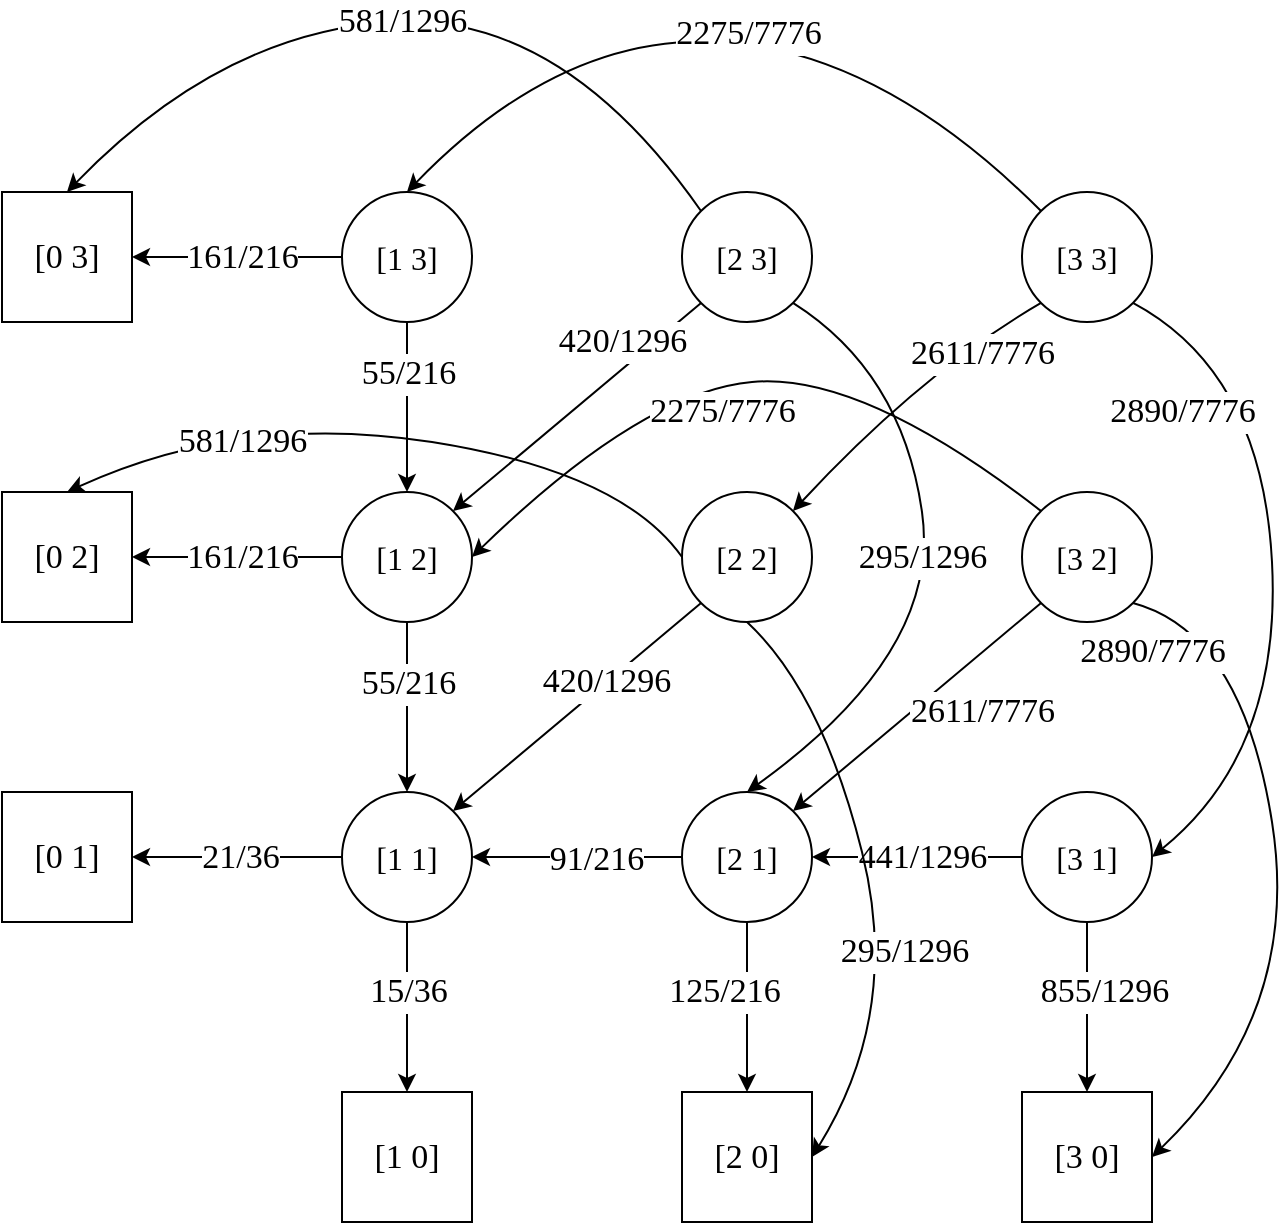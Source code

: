 <mxfile version="15.1.4" type="device"><diagram id="LHmz-3jESWEuP7y_V9xO" name="Page-1"><mxGraphModel dx="782" dy="793" grid="1" gridSize="10" guides="1" tooltips="1" connect="1" arrows="1" fold="1" page="1" pageScale="1" pageWidth="850" pageHeight="1100" math="0" shadow="0"><root><mxCell id="0"/><mxCell id="1" parent="0"/><mxCell id="qUGKz06C6sTsFULP4qC0-1" value="&lt;p style=&quot;font-size: 16px&quot;&gt;&lt;font face=&quot;Lucida Console&quot;&gt;[3 3]&lt;/font&gt;&lt;/p&gt;" style="ellipse;whiteSpace=wrap;html=1;aspect=fixed;" parent="1" vertex="1"><mxGeometry x="660" y="190" width="65" height="65" as="geometry"/></mxCell><mxCell id="qUGKz06C6sTsFULP4qC0-2" value="&lt;p style=&quot;font-size: 16px&quot;&gt;&lt;font face=&quot;Lucida Console&quot;&gt;[2 3]&lt;/font&gt;&lt;/p&gt;" style="ellipse;whiteSpace=wrap;html=1;aspect=fixed;" parent="1" vertex="1"><mxGeometry x="490" y="190" width="65" height="65" as="geometry"/></mxCell><mxCell id="qUGKz06C6sTsFULP4qC0-3" value="&lt;p style=&quot;font-size: 16px&quot;&gt;&lt;font face=&quot;Lucida Console&quot;&gt;[1 3]&lt;/font&gt;&lt;/p&gt;" style="ellipse;whiteSpace=wrap;html=1;aspect=fixed;" parent="1" vertex="1"><mxGeometry x="320" y="190" width="65" height="65" as="geometry"/></mxCell><mxCell id="qUGKz06C6sTsFULP4qC0-5" value="&lt;p style=&quot;font-size: 16px&quot;&gt;&lt;font face=&quot;Lucida Console&quot;&gt;[3 2]&lt;/font&gt;&lt;/p&gt;" style="ellipse;whiteSpace=wrap;html=1;aspect=fixed;" parent="1" vertex="1"><mxGeometry x="660" y="340" width="65" height="65" as="geometry"/></mxCell><mxCell id="qUGKz06C6sTsFULP4qC0-6" value="&lt;p style=&quot;font-size: 16px&quot;&gt;&lt;font face=&quot;Lucida Console&quot;&gt;[3 1]&lt;/font&gt;&lt;/p&gt;" style="ellipse;whiteSpace=wrap;html=1;aspect=fixed;" parent="1" vertex="1"><mxGeometry x="660" y="490" width="65" height="65" as="geometry"/></mxCell><mxCell id="qUGKz06C6sTsFULP4qC0-7" value="&lt;p style=&quot;font-size: 16px&quot;&gt;&lt;font face=&quot;Lucida Console&quot;&gt;[2 2]&lt;/font&gt;&lt;/p&gt;" style="ellipse;whiteSpace=wrap;html=1;aspect=fixed;" parent="1" vertex="1"><mxGeometry x="490" y="340" width="65" height="65" as="geometry"/></mxCell><mxCell id="qUGKz06C6sTsFULP4qC0-8" value="&lt;font face=&quot;Lucida Console&quot; style=&quot;font-size: 17px;&quot;&gt;[0 3]&lt;/font&gt;" style="whiteSpace=wrap;html=1;aspect=fixed;fontSize=17;" parent="1" vertex="1"><mxGeometry x="150" y="190" width="65" height="65" as="geometry"/></mxCell><mxCell id="qUGKz06C6sTsFULP4qC0-9" value="&lt;font face=&quot;Lucida Console&quot; style=&quot;font-size: 17px&quot;&gt;[3 0]&lt;/font&gt;" style="whiteSpace=wrap;html=1;aspect=fixed;fontSize=17;" parent="1" vertex="1"><mxGeometry x="660" y="640" width="65" height="65" as="geometry"/></mxCell><mxCell id="qUGKz06C6sTsFULP4qC0-10" value="&lt;font face=&quot;Lucida Console&quot; style=&quot;font-size: 17px&quot;&gt;[2 0]&lt;/font&gt;" style="whiteSpace=wrap;html=1;aspect=fixed;fontSize=17;" parent="1" vertex="1"><mxGeometry x="490" y="640" width="65" height="65" as="geometry"/></mxCell><mxCell id="qUGKz06C6sTsFULP4qC0-11" value="&lt;font face=&quot;Lucida Console&quot; style=&quot;font-size: 17px&quot;&gt;[1 0]&lt;/font&gt;" style="whiteSpace=wrap;html=1;aspect=fixed;fontSize=17;" parent="1" vertex="1"><mxGeometry x="320" y="640" width="65" height="65" as="geometry"/></mxCell><mxCell id="qUGKz06C6sTsFULP4qC0-12" value="&lt;font face=&quot;Lucida Console&quot; style=&quot;font-size: 17px&quot;&gt;[0 2]&lt;/font&gt;" style="whiteSpace=wrap;html=1;aspect=fixed;fontSize=17;" parent="1" vertex="1"><mxGeometry x="150" y="340" width="65" height="65" as="geometry"/></mxCell><mxCell id="qUGKz06C6sTsFULP4qC0-13" value="&lt;font face=&quot;Lucida Console&quot; style=&quot;font-size: 17px&quot;&gt;[0 1]&lt;/font&gt;" style="whiteSpace=wrap;html=1;aspect=fixed;fontSize=17;" parent="1" vertex="1"><mxGeometry x="150" y="490" width="65" height="65" as="geometry"/></mxCell><mxCell id="qUGKz06C6sTsFULP4qC0-14" value="&lt;p style=&quot;font-size: 16px&quot;&gt;&lt;font face=&quot;Lucida Console&quot;&gt;[1 2]&lt;/font&gt;&lt;/p&gt;" style="ellipse;whiteSpace=wrap;html=1;aspect=fixed;" parent="1" vertex="1"><mxGeometry x="320" y="340" width="65" height="65" as="geometry"/></mxCell><mxCell id="qUGKz06C6sTsFULP4qC0-15" value="&lt;p style=&quot;font-size: 16px&quot;&gt;&lt;font face=&quot;Lucida Console&quot;&gt;[2 1]&lt;/font&gt;&lt;/p&gt;" style="ellipse;whiteSpace=wrap;html=1;aspect=fixed;" parent="1" vertex="1"><mxGeometry x="490" y="490" width="65" height="65" as="geometry"/></mxCell><mxCell id="qUGKz06C6sTsFULP4qC0-16" value="&lt;p style=&quot;font-size: 16px&quot;&gt;&lt;font face=&quot;Lucida Console&quot;&gt;[1 1]&lt;/font&gt;&lt;/p&gt;" style="ellipse;whiteSpace=wrap;html=1;aspect=fixed;" parent="1" vertex="1"><mxGeometry x="320" y="490" width="65" height="65" as="geometry"/></mxCell><mxCell id="qUGKz06C6sTsFULP4qC0-19" value="" style="endArrow=classic;html=1;fontSize=17;exitX=0;exitY=1;exitDx=0;exitDy=0;entryX=1;entryY=0;entryDx=0;entryDy=0;" parent="1" source="qUGKz06C6sTsFULP4qC0-7" target="qUGKz06C6sTsFULP4qC0-16" edge="1"><mxGeometry width="50" height="50" relative="1" as="geometry"><mxPoint x="489.999" y="400.001" as="sourcePoint"/><mxPoint x="365.961" y="504.039" as="targetPoint"/></mxGeometry></mxCell><mxCell id="qUGKz06C6sTsFULP4qC0-48" value="420/1296" style="edgeLabel;html=1;align=center;verticalAlign=middle;resizable=0;points=[];fontSize=17;fontFamily=Lucida Console;" parent="qUGKz06C6sTsFULP4qC0-19" vertex="1" connectable="0"><mxGeometry x="-0.254" relative="1" as="geometry"><mxPoint x="-1" as="offset"/></mxGeometry></mxCell><mxCell id="qUGKz06C6sTsFULP4qC0-20" value="" style="endArrow=classic;html=1;fontSize=17;exitX=0.5;exitY=1;exitDx=0;exitDy=0;entryX=0.5;entryY=0;entryDx=0;entryDy=0;" parent="1" source="qUGKz06C6sTsFULP4qC0-16" target="qUGKz06C6sTsFULP4qC0-11" edge="1"><mxGeometry width="50" height="50" relative="1" as="geometry"><mxPoint x="689.519" y="265.481" as="sourcePoint"/><mxPoint x="565.481" y="369.519" as="targetPoint"/></mxGeometry></mxCell><mxCell id="qUGKz06C6sTsFULP4qC0-43" value="15/36" style="edgeLabel;html=1;align=center;verticalAlign=middle;resizable=0;points=[];fontSize=17;fontFamily=Lucida Console;" parent="qUGKz06C6sTsFULP4qC0-20" vertex="1" connectable="0"><mxGeometry x="-0.412" y="-1" relative="1" as="geometry"><mxPoint x="1" y="10" as="offset"/></mxGeometry></mxCell><mxCell id="qUGKz06C6sTsFULP4qC0-21" value="" style="endArrow=classic;html=1;fontSize=17;exitX=0;exitY=0.5;exitDx=0;exitDy=0;entryX=1;entryY=0.5;entryDx=0;entryDy=0;" parent="1" source="qUGKz06C6sTsFULP4qC0-16" target="qUGKz06C6sTsFULP4qC0-13" edge="1"><mxGeometry width="50" height="50" relative="1" as="geometry"><mxPoint x="384.999" y="405.001" as="sourcePoint"/><mxPoint x="250" y="520" as="targetPoint"/></mxGeometry></mxCell><mxCell id="qUGKz06C6sTsFULP4qC0-44" value="&lt;font face=&quot;Lucida Console&quot;&gt;21/36&lt;/font&gt;" style="edgeLabel;html=1;align=center;verticalAlign=middle;resizable=0;points=[];fontSize=17;" parent="qUGKz06C6sTsFULP4qC0-21" vertex="1" connectable="0"><mxGeometry x="-0.238" y="3" relative="1" as="geometry"><mxPoint x="-11" y="-3" as="offset"/></mxGeometry></mxCell><mxCell id="qUGKz06C6sTsFULP4qC0-22" value="" style="endArrow=classic;html=1;fontSize=17;exitX=0.5;exitY=1;exitDx=0;exitDy=0;entryX=0.5;entryY=0;entryDx=0;entryDy=0;" parent="1" source="qUGKz06C6sTsFULP4qC0-15" target="qUGKz06C6sTsFULP4qC0-10" edge="1"><mxGeometry width="50" height="50" relative="1" as="geometry"><mxPoint x="709.519" y="285.481" as="sourcePoint"/><mxPoint x="585.481" y="389.519" as="targetPoint"/></mxGeometry></mxCell><mxCell id="qUGKz06C6sTsFULP4qC0-42" value="125/216" style="edgeLabel;html=1;align=center;verticalAlign=middle;resizable=0;points=[];fontSize=17;fontFamily=Lucida Console;" parent="qUGKz06C6sTsFULP4qC0-22" vertex="1" connectable="0"><mxGeometry x="-0.412" y="1" relative="1" as="geometry"><mxPoint x="-13" y="10" as="offset"/></mxGeometry></mxCell><mxCell id="qUGKz06C6sTsFULP4qC0-23" value="" style="endArrow=classic;html=1;fontSize=17;exitX=0.5;exitY=1;exitDx=0;exitDy=0;entryX=0.5;entryY=0;entryDx=0;entryDy=0;" parent="1" source="qUGKz06C6sTsFULP4qC0-6" target="qUGKz06C6sTsFULP4qC0-9" edge="1"><mxGeometry width="50" height="50" relative="1" as="geometry"><mxPoint x="719.519" y="295.481" as="sourcePoint"/><mxPoint x="595.481" y="399.519" as="targetPoint"/></mxGeometry></mxCell><mxCell id="qUGKz06C6sTsFULP4qC0-41" value="855/1296" style="edgeLabel;html=1;align=center;verticalAlign=middle;resizable=0;points=[];fontSize=17;fontFamily=Lucida Console;" parent="qUGKz06C6sTsFULP4qC0-23" vertex="1" connectable="0"><mxGeometry x="-0.341" y="1" relative="1" as="geometry"><mxPoint x="7" y="7" as="offset"/></mxGeometry></mxCell><mxCell id="qUGKz06C6sTsFULP4qC0-24" value="" style="endArrow=classic;html=1;fontSize=17;exitX=0;exitY=0.5;exitDx=0;exitDy=0;entryX=1;entryY=0.5;entryDx=0;entryDy=0;" parent="1" source="qUGKz06C6sTsFULP4qC0-14" target="qUGKz06C6sTsFULP4qC0-12" edge="1"><mxGeometry width="50" height="50" relative="1" as="geometry"><mxPoint x="729.519" y="305.481" as="sourcePoint"/><mxPoint x="605.481" y="409.519" as="targetPoint"/></mxGeometry></mxCell><mxCell id="qUGKz06C6sTsFULP4qC0-45" value="161/216" style="edgeLabel;html=1;align=center;verticalAlign=middle;resizable=0;points=[];fontSize=17;fontFamily=Lucida Console;" parent="qUGKz06C6sTsFULP4qC0-24" vertex="1" connectable="0"><mxGeometry x="-0.257" y="-1" relative="1" as="geometry"><mxPoint x="-11" y="1" as="offset"/></mxGeometry></mxCell><mxCell id="qUGKz06C6sTsFULP4qC0-26" value="" style="endArrow=classic;html=1;fontSize=17;exitX=0;exitY=0.5;exitDx=0;exitDy=0;entryX=1;entryY=0.5;entryDx=0;entryDy=0;" parent="1" source="qUGKz06C6sTsFULP4qC0-3" target="qUGKz06C6sTsFULP4qC0-8" edge="1"><mxGeometry width="50" height="50" relative="1" as="geometry"><mxPoint x="320" y="290" as="sourcePoint"/><mxPoint x="215" y="290" as="targetPoint"/></mxGeometry></mxCell><mxCell id="qUGKz06C6sTsFULP4qC0-46" value="161/216" style="edgeLabel;html=1;align=center;verticalAlign=middle;resizable=0;points=[];fontSize=17;fontFamily=Lucida Console;" parent="qUGKz06C6sTsFULP4qC0-26" vertex="1" connectable="0"><mxGeometry x="-0.448" relative="1" as="geometry"><mxPoint x="-21" as="offset"/></mxGeometry></mxCell><mxCell id="qUGKz06C6sTsFULP4qC0-27" value="" style="endArrow=classic;html=1;fontSize=17;exitX=0.5;exitY=1;exitDx=0;exitDy=0;entryX=0.5;entryY=0;entryDx=0;entryDy=0;" parent="1" source="qUGKz06C6sTsFULP4qC0-14" target="qUGKz06C6sTsFULP4qC0-16" edge="1"><mxGeometry width="50" height="50" relative="1" as="geometry"><mxPoint x="340" y="392.5" as="sourcePoint"/><mxPoint x="235" y="392.5" as="targetPoint"/></mxGeometry></mxCell><mxCell id="qUGKz06C6sTsFULP4qC0-52" value="55/216" style="edgeLabel;html=1;align=center;verticalAlign=middle;resizable=0;points=[];fontSize=17;fontFamily=Lucida Console;" parent="qUGKz06C6sTsFULP4qC0-27" vertex="1" connectable="0"><mxGeometry x="-0.271" relative="1" as="geometry"><mxPoint as="offset"/></mxGeometry></mxCell><mxCell id="qUGKz06C6sTsFULP4qC0-28" value="" style="endArrow=classic;html=1;fontSize=17;exitX=0.5;exitY=1;exitDx=0;exitDy=0;entryX=0.5;entryY=0;entryDx=0;entryDy=0;" parent="1" source="qUGKz06C6sTsFULP4qC0-3" target="qUGKz06C6sTsFULP4qC0-14" edge="1"><mxGeometry width="50" height="50" relative="1" as="geometry"><mxPoint x="350" y="402.5" as="sourcePoint"/><mxPoint x="245" y="402.5" as="targetPoint"/></mxGeometry></mxCell><mxCell id="qUGKz06C6sTsFULP4qC0-51" value="55/216" style="edgeLabel;html=1;align=center;verticalAlign=middle;resizable=0;points=[];fontSize=17;fontFamily=Lucida Console;" parent="qUGKz06C6sTsFULP4qC0-28" vertex="1" connectable="0"><mxGeometry x="-0.388" relative="1" as="geometry"><mxPoint as="offset"/></mxGeometry></mxCell><mxCell id="qUGKz06C6sTsFULP4qC0-29" value="" style="endArrow=classic;html=1;fontSize=17;exitX=0;exitY=0.5;exitDx=0;exitDy=0;entryX=1;entryY=0.5;entryDx=0;entryDy=0;" parent="1" source="qUGKz06C6sTsFULP4qC0-6" target="qUGKz06C6sTsFULP4qC0-15" edge="1"><mxGeometry width="50" height="50" relative="1" as="geometry"><mxPoint x="360" y="412.5" as="sourcePoint"/><mxPoint x="550" y="440" as="targetPoint"/></mxGeometry></mxCell><mxCell id="qUGKz06C6sTsFULP4qC0-49" value="441/1296" style="edgeLabel;html=1;align=center;verticalAlign=middle;resizable=0;points=[];fontSize=17;fontFamily=Lucida Console;" parent="qUGKz06C6sTsFULP4qC0-29" vertex="1" connectable="0"><mxGeometry x="-0.181" y="1" relative="1" as="geometry"><mxPoint x="-7" y="-1" as="offset"/></mxGeometry></mxCell><mxCell id="qUGKz06C6sTsFULP4qC0-30" value="" style="endArrow=classic;html=1;fontSize=17;exitX=0;exitY=0.5;exitDx=0;exitDy=0;entryX=1;entryY=0.5;entryDx=0;entryDy=0;" parent="1" source="qUGKz06C6sTsFULP4qC0-15" target="qUGKz06C6sTsFULP4qC0-16" edge="1"><mxGeometry width="50" height="50" relative="1" as="geometry"><mxPoint x="370" y="422.5" as="sourcePoint"/><mxPoint x="265" y="422.5" as="targetPoint"/></mxGeometry></mxCell><mxCell id="qUGKz06C6sTsFULP4qC0-50" value="91/216" style="edgeLabel;html=1;align=center;verticalAlign=middle;resizable=0;points=[];fontSize=17;fontFamily=Lucida Console;" parent="qUGKz06C6sTsFULP4qC0-30" vertex="1" connectable="0"><mxGeometry x="-0.181" y="1" relative="1" as="geometry"><mxPoint as="offset"/></mxGeometry></mxCell><mxCell id="qUGKz06C6sTsFULP4qC0-31" value="" style="endArrow=classic;html=1;fontSize=17;exitX=0;exitY=1;exitDx=0;exitDy=0;entryX=1;entryY=0;entryDx=0;entryDy=0;" parent="1" source="qUGKz06C6sTsFULP4qC0-2" target="qUGKz06C6sTsFULP4qC0-14" edge="1"><mxGeometry width="50" height="50" relative="1" as="geometry"><mxPoint x="380" y="432.5" as="sourcePoint"/><mxPoint x="275" y="432.5" as="targetPoint"/></mxGeometry></mxCell><mxCell id="qUGKz06C6sTsFULP4qC0-54" value="420/1296" style="edgeLabel;html=1;align=center;verticalAlign=middle;resizable=0;points=[];fontSize=17;fontFamily=Lucida Console;" parent="qUGKz06C6sTsFULP4qC0-31" vertex="1" connectable="0"><mxGeometry x="-0.632" relative="1" as="geometry"><mxPoint x="-17" as="offset"/></mxGeometry></mxCell><mxCell id="qUGKz06C6sTsFULP4qC0-32" value="" style="endArrow=classic;html=1;fontSize=17;exitX=0;exitY=1;exitDx=0;exitDy=0;entryX=1;entryY=0;entryDx=0;entryDy=0;" parent="1" source="qUGKz06C6sTsFULP4qC0-5" target="qUGKz06C6sTsFULP4qC0-15" edge="1"><mxGeometry width="50" height="50" relative="1" as="geometry"><mxPoint x="390" y="442.5" as="sourcePoint"/><mxPoint x="285" y="442.5" as="targetPoint"/></mxGeometry></mxCell><mxCell id="qUGKz06C6sTsFULP4qC0-53" value="2611/7776" style="edgeLabel;html=1;align=center;verticalAlign=middle;resizable=0;points=[];fontSize=17;fontFamily=Lucida Console;" parent="qUGKz06C6sTsFULP4qC0-32" vertex="1" connectable="0"><mxGeometry x="-0.545" y="1" relative="1" as="geometry"><mxPoint x="-2" y="30" as="offset"/></mxGeometry></mxCell><mxCell id="qUGKz06C6sTsFULP4qC0-33" value="" style="curved=1;endArrow=classic;html=1;fontSize=17;exitX=0;exitY=0;exitDx=0;exitDy=0;entryX=0.5;entryY=0;entryDx=0;entryDy=0;" parent="1" source="qUGKz06C6sTsFULP4qC0-1" target="qUGKz06C6sTsFULP4qC0-3" edge="1"><mxGeometry width="50" height="50" relative="1" as="geometry"><mxPoint x="500" y="130" as="sourcePoint"/><mxPoint x="550" y="80" as="targetPoint"/><Array as="points"><mxPoint x="590" y="120"/><mxPoint x="430" y="110"/></Array></mxGeometry></mxCell><mxCell id="qUGKz06C6sTsFULP4qC0-39" value="2275/7776" style="edgeLabel;html=1;align=center;verticalAlign=middle;resizable=0;points=[];fontSize=17;fontFamily=Lucida Console;" parent="qUGKz06C6sTsFULP4qC0-33" vertex="1" connectable="0"><mxGeometry x="-0.036" y="-1" relative="1" as="geometry"><mxPoint x="5" y="-4" as="offset"/></mxGeometry></mxCell><mxCell id="qUGKz06C6sTsFULP4qC0-34" value="" style="curved=1;endArrow=classic;html=1;fontSize=17;exitX=1;exitY=1;exitDx=0;exitDy=0;entryX=1;entryY=0.5;entryDx=0;entryDy=0;" parent="1" source="qUGKz06C6sTsFULP4qC0-1" target="qUGKz06C6sTsFULP4qC0-6" edge="1"><mxGeometry width="50" height="50" relative="1" as="geometry"><mxPoint x="679.519" y="209.519" as="sourcePoint"/><mxPoint x="362.5" y="200" as="targetPoint"/><Array as="points"><mxPoint x="780" y="280"/><mxPoint x="790" y="470"/></Array></mxGeometry></mxCell><mxCell id="qUGKz06C6sTsFULP4qC0-40" value="2890/7776" style="edgeLabel;html=1;align=center;verticalAlign=middle;resizable=0;points=[];fontSize=17;fontFamily=Lucida Console;" parent="qUGKz06C6sTsFULP4qC0-34" vertex="1" connectable="0"><mxGeometry x="-0.365" y="-15" relative="1" as="geometry"><mxPoint x="-27" y="-18" as="offset"/></mxGeometry></mxCell><mxCell id="qUGKz06C6sTsFULP4qC0-35" value="581/1296" style="curved=1;endArrow=classic;html=1;fontSize=17;exitX=0;exitY=0;exitDx=0;exitDy=0;entryX=0.5;entryY=0;entryDx=0;entryDy=0;fontFamily=Lucida Console;" parent="1" source="qUGKz06C6sTsFULP4qC0-2" target="qUGKz06C6sTsFULP4qC0-8" edge="1"><mxGeometry width="50" height="50" relative="1" as="geometry"><mxPoint x="280" y="120" as="sourcePoint"/><mxPoint x="330" y="70" as="targetPoint"/><Array as="points"><mxPoint x="430" y="100"/><mxPoint x="260" y="110"/></Array></mxGeometry></mxCell><mxCell id="qUGKz06C6sTsFULP4qC0-36" value="" style="curved=1;endArrow=classic;html=1;fontSize=17;exitX=1;exitY=1;exitDx=0;exitDy=0;entryX=1;entryY=0.5;entryDx=0;entryDy=0;" parent="1" source="qUGKz06C6sTsFULP4qC0-5" target="qUGKz06C6sTsFULP4qC0-9" edge="1"><mxGeometry width="50" height="50" relative="1" as="geometry"><mxPoint x="470" y="80" as="sourcePoint"/><mxPoint x="520" y="30" as="targetPoint"/><Array as="points"><mxPoint x="770" y="410"/><mxPoint x="800" y="600"/></Array></mxGeometry></mxCell><mxCell id="qUGKz06C6sTsFULP4qC0-55" value="2890/7776" style="edgeLabel;html=1;align=center;verticalAlign=middle;resizable=0;points=[];fontSize=17;fontFamily=Lucida Console;" parent="qUGKz06C6sTsFULP4qC0-36" vertex="1" connectable="0"><mxGeometry x="-0.504" y="-8" relative="1" as="geometry"><mxPoint x="-42" y="-22" as="offset"/></mxGeometry></mxCell><mxCell id="qUGKz06C6sTsFULP4qC0-37" value="" style="curved=1;endArrow=classic;html=1;fontSize=17;exitX=1;exitY=1;exitDx=0;exitDy=0;entryX=0.5;entryY=0;entryDx=0;entryDy=0;" parent="1" source="qUGKz06C6sTsFULP4qC0-2" target="qUGKz06C6sTsFULP4qC0-15" edge="1"><mxGeometry width="50" height="50" relative="1" as="geometry"><mxPoint x="140" y="120" as="sourcePoint"/><mxPoint x="190" y="70" as="targetPoint"/><Array as="points"><mxPoint x="600" y="280"/><mxPoint x="620" y="420"/></Array></mxGeometry></mxCell><mxCell id="qUGKz06C6sTsFULP4qC0-56" value="295/1296" style="edgeLabel;html=1;align=center;verticalAlign=middle;resizable=0;points=[];fontSize=17;fontFamily=Lucida Console;" parent="qUGKz06C6sTsFULP4qC0-37" vertex="1" connectable="0"><mxGeometry x="-0.31" y="-4" relative="1" as="geometry"><mxPoint x="7" y="45" as="offset"/></mxGeometry></mxCell><mxCell id="qUGKz06C6sTsFULP4qC0-38" value="" style="curved=1;endArrow=classic;html=1;fontSize=17;exitX=0;exitY=0;exitDx=0;exitDy=0;entryX=1;entryY=0.5;entryDx=0;entryDy=0;" parent="1" source="qUGKz06C6sTsFULP4qC0-5" target="qUGKz06C6sTsFULP4qC0-14" edge="1"><mxGeometry width="50" height="50" relative="1" as="geometry"><mxPoint x="120" y="110" as="sourcePoint"/><mxPoint x="170" y="60" as="targetPoint"/><Array as="points"><mxPoint x="580" y="280"/><mxPoint x="470" y="290"/></Array></mxGeometry></mxCell><mxCell id="qUGKz06C6sTsFULP4qC0-57" value="2275/7776" style="edgeLabel;html=1;align=center;verticalAlign=middle;resizable=0;points=[];fontSize=17;fontFamily=Lucida Console;" parent="qUGKz06C6sTsFULP4qC0-38" vertex="1" connectable="0"><mxGeometry x="-0.143" y="1" relative="1" as="geometry"><mxPoint x="-37" y="16" as="offset"/></mxGeometry></mxCell><mxCell id="qUGKz06C6sTsFULP4qC0-58" value="" style="curved=1;endArrow=classic;html=1;fontSize=17;exitX=0.5;exitY=1;exitDx=0;exitDy=0;entryX=1;entryY=0.5;entryDx=0;entryDy=0;" parent="1" source="qUGKz06C6sTsFULP4qC0-7" target="qUGKz06C6sTsFULP4qC0-10" edge="1"><mxGeometry width="50" height="50" relative="1" as="geometry"><mxPoint x="-20" y="440" as="sourcePoint"/><mxPoint x="30" y="390" as="targetPoint"/><Array as="points"><mxPoint x="560" y="440"/><mxPoint x="600" y="600"/></Array></mxGeometry></mxCell><mxCell id="qUGKz06C6sTsFULP4qC0-60" value="295/1296" style="edgeLabel;html=1;align=center;verticalAlign=middle;resizable=0;points=[];fontSize=17;fontFamily=Lucida Console;" parent="qUGKz06C6sTsFULP4qC0-58" vertex="1" connectable="0"><mxGeometry x="0.352" y="-12" relative="1" as="geometry"><mxPoint x="15" y="-21" as="offset"/></mxGeometry></mxCell><mxCell id="qUGKz06C6sTsFULP4qC0-59" value="" style="curved=1;endArrow=classic;html=1;fontSize=17;exitX=0;exitY=0.5;exitDx=0;exitDy=0;entryX=0.5;entryY=0;entryDx=0;entryDy=0;" parent="1" source="qUGKz06C6sTsFULP4qC0-7" target="qUGKz06C6sTsFULP4qC0-12" edge="1"><mxGeometry width="50" height="50" relative="1" as="geometry"><mxPoint x="70" y="370" as="sourcePoint"/><mxPoint x="120" y="320" as="targetPoint"/><Array as="points"><mxPoint x="460" y="330"/><mxPoint x="270" y="300"/></Array></mxGeometry></mxCell><mxCell id="qUGKz06C6sTsFULP4qC0-61" value="581/1296" style="edgeLabel;html=1;align=center;verticalAlign=middle;resizable=0;points=[];fontSize=17;fontFamily=Lucida Console;" parent="qUGKz06C6sTsFULP4qC0-59" vertex="1" connectable="0"><mxGeometry x="0.477" y="13" relative="1" as="geometry"><mxPoint x="1" as="offset"/></mxGeometry></mxCell><mxCell id="qUGKz06C6sTsFULP4qC0-65" value="" style="curved=1;endArrow=classic;html=1;fontSize=17;exitX=0;exitY=1;exitDx=0;exitDy=0;entryX=1;entryY=0;entryDx=0;entryDy=0;" parent="1" source="qUGKz06C6sTsFULP4qC0-1" target="qUGKz06C6sTsFULP4qC0-7" edge="1"><mxGeometry width="50" height="50" relative="1" as="geometry"><mxPoint x="170" y="130" as="sourcePoint"/><mxPoint x="120" y="130" as="targetPoint"/><Array as="points"><mxPoint x="610" y="280"/></Array></mxGeometry></mxCell><mxCell id="qUGKz06C6sTsFULP4qC0-67" value="2611/7776" style="edgeLabel;html=1;align=center;verticalAlign=middle;resizable=0;points=[];fontSize=17;fontFamily=Lucida Console;" parent="qUGKz06C6sTsFULP4qC0-65" vertex="1" connectable="0"><mxGeometry x="-0.689" y="-3" relative="1" as="geometry"><mxPoint x="-6" y="15" as="offset"/></mxGeometry></mxCell></root></mxGraphModel></diagram></mxfile>